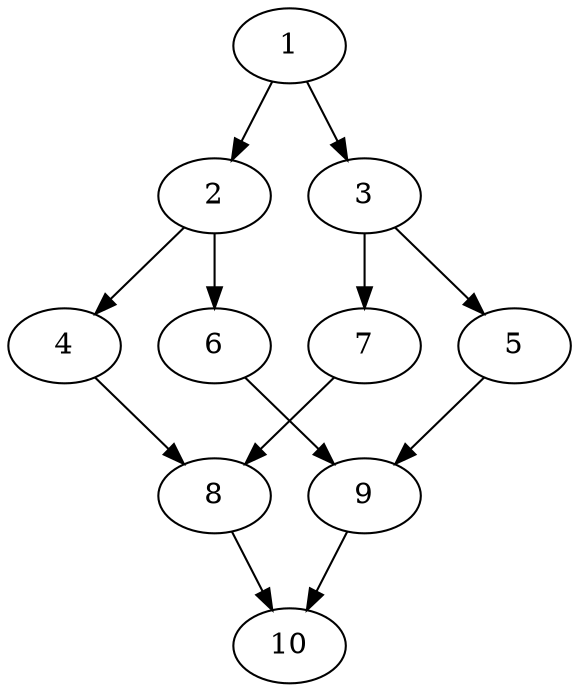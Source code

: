 digraph "Layered_N10_Layers1-2-4-2-1_ForkJoin_P3.dot" {
	1	[Weight=27];
	2	[Weight=11];
	3	[Weight=38];
	4	[Weight=25];
	5	[Weight=16];
	6	[Weight=31];
	7	[Weight=24];
	8	[Weight=11];
	9	[Weight=34];
	10	[Weight=33];
	1 -> 2 [Weight=20];
	1 -> 3 [Weight=19];
	2 -> 4 [Weight=0];
	2 -> 6 [Weight=1];
	3 -> 5 [Weight=2];
	3 -> 7 [Weight=5];
	4 -> 8 [Weight=15];
	5 -> 9 [Weight=13];
	6 -> 9 [Weight=15];
	7 -> 8 [Weight=18];
	8 -> 10 [Weight=19];
	9 -> 10 [Weight=11];
}
